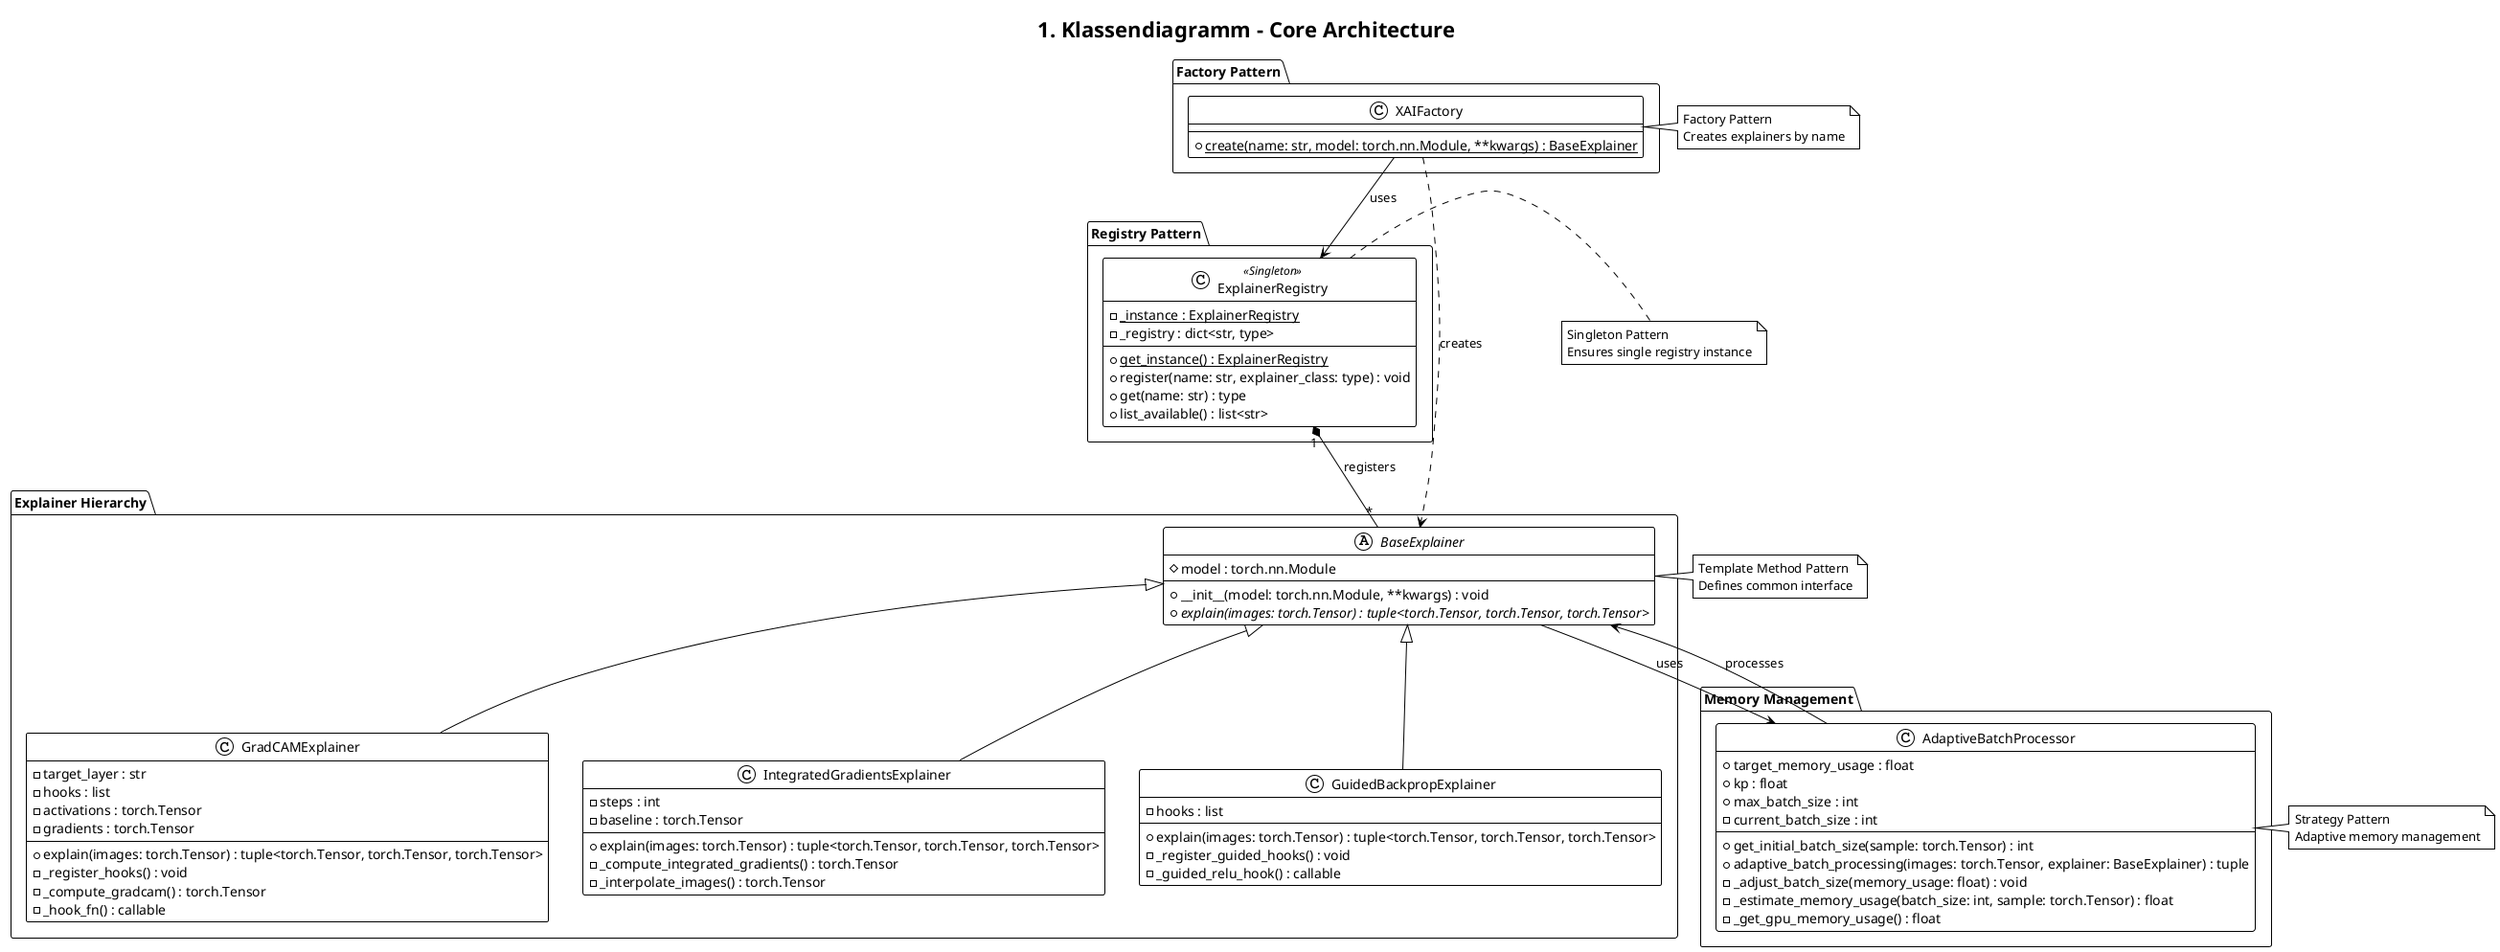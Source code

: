 @startuml ClassDiagram_XAI_Factory_Core_Architecture
!theme plain
title 1. Klassendiagramm - Core Architecture

package "Registry Pattern" {
    class ExplainerRegistry <<Singleton>> {
        - {static} _instance : ExplainerRegistry
        - _registry : dict<str, type>
        --
        + {static} get_instance() : ExplainerRegistry
        + register(name: str, explainer_class: type) : void
        + get(name: str) : type
        + list_available() : list<str>
    }
}

package "Factory Pattern" {
    class XAIFactory {
        + {static} create(name: str, model: torch.nn.Module, **kwargs) : BaseExplainer
    }
}

package "Explainer Hierarchy" {
    abstract class BaseExplainer {
        # model : torch.nn.Module
        --
        + __init__(model: torch.nn.Module, **kwargs) : void
        + {abstract} explain(images: torch.Tensor) : tuple<torch.Tensor, torch.Tensor, torch.Tensor>
    }

    class GradCAMExplainer {
        - target_layer : str
        - hooks : list
        - activations : torch.Tensor
        - gradients : torch.Tensor
        --
        + explain(images: torch.Tensor) : tuple<torch.Tensor, torch.Tensor, torch.Tensor>
        - _register_hooks() : void
        - _compute_gradcam() : torch.Tensor
        - _hook_fn() : callable
    }

    class IntegratedGradientsExplainer {
        - steps : int
        - baseline : torch.Tensor
        --
        + explain(images: torch.Tensor) : tuple<torch.Tensor, torch.Tensor, torch.Tensor>
        - _compute_integrated_gradients() : torch.Tensor
        - _interpolate_images() : torch.Tensor
    }

    class GuidedBackpropExplainer {
        - hooks : list
        --
        + explain(images: torch.Tensor) : tuple<torch.Tensor, torch.Tensor, torch.Tensor>
        - _register_guided_hooks() : void
        - _guided_relu_hook() : callable
    }
}

package "Memory Management" {
    class AdaptiveBatchProcessor {
        + target_memory_usage : float
        + kp : float
        + max_batch_size : int
        - current_batch_size : int
        --
        + get_initial_batch_size(sample: torch.Tensor) : int
        + adaptive_batch_processing(images: torch.Tensor, explainer: BaseExplainer) : tuple
        - _adjust_batch_size(memory_usage: float) : void
        - _estimate_memory_usage(batch_size: int, sample: torch.Tensor) : float
        - _get_gpu_memory_usage() : float
    }
}

' Relationships
XAIFactory --> ExplainerRegistry : uses
XAIFactory ..> BaseExplainer : creates
ExplainerRegistry "1" *-- "*" BaseExplainer : registers
BaseExplainer <|-- GradCAMExplainer
BaseExplainer <|-- IntegratedGradientsExplainer
BaseExplainer <|-- GuidedBackpropExplainer
BaseExplainer --> AdaptiveBatchProcessor : uses
AdaptiveBatchProcessor --> BaseExplainer : processes

note right of ExplainerRegistry : Singleton Pattern\nEnsures single registry instance
note right of XAIFactory : Factory Pattern\nCreates explainers by name
note right of BaseExplainer : Template Method Pattern\nDefines common interface
note right of AdaptiveBatchProcessor : Strategy Pattern\nAdaptive memory management

@enduml